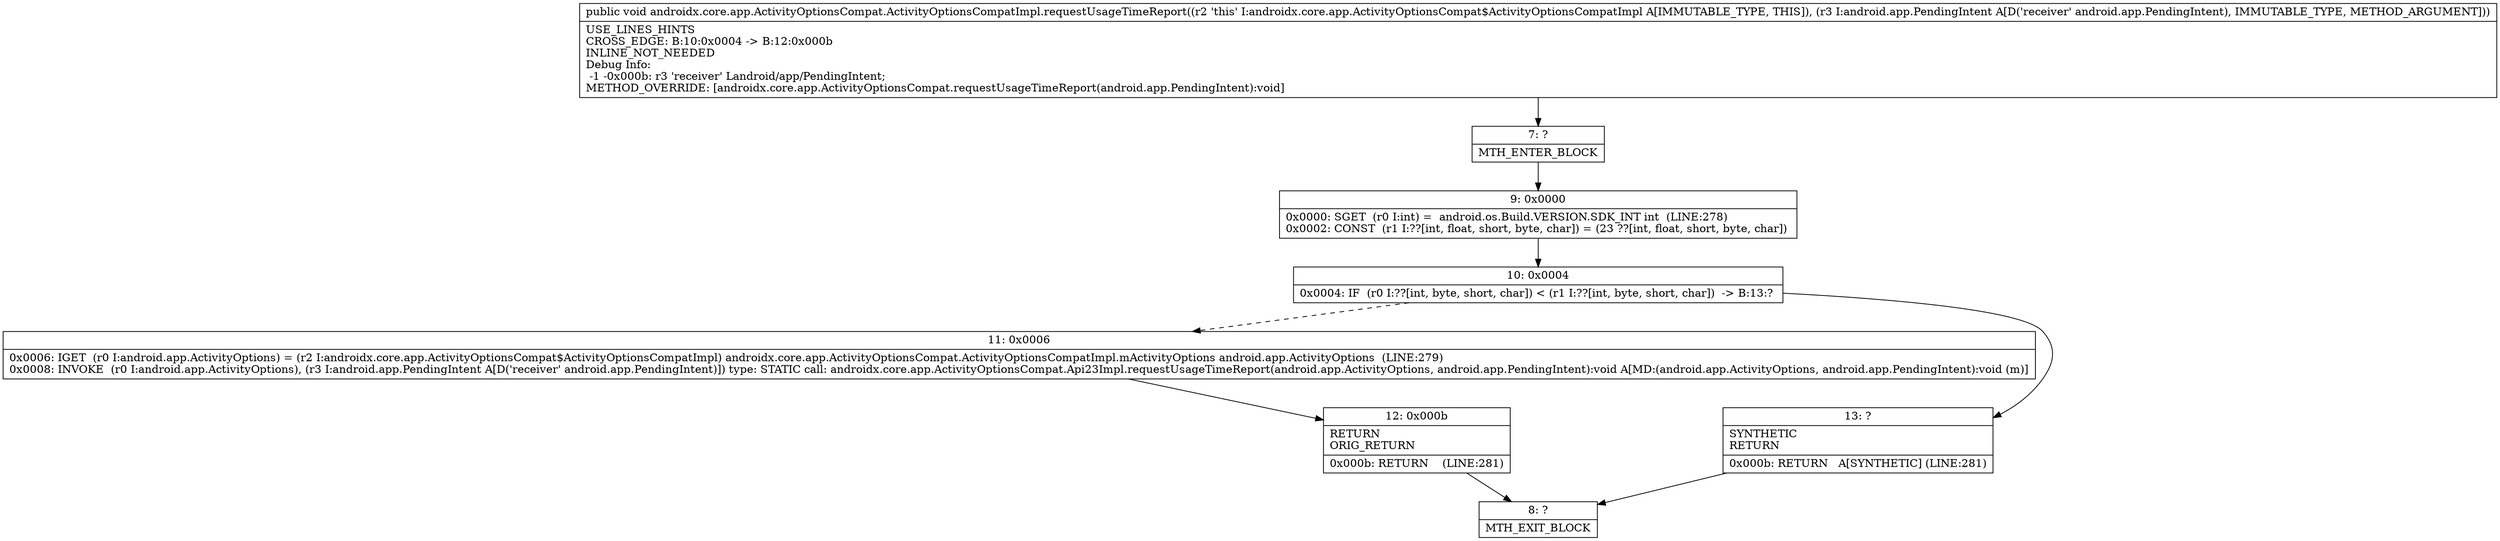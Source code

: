 digraph "CFG forandroidx.core.app.ActivityOptionsCompat.ActivityOptionsCompatImpl.requestUsageTimeReport(Landroid\/app\/PendingIntent;)V" {
Node_7 [shape=record,label="{7\:\ ?|MTH_ENTER_BLOCK\l}"];
Node_9 [shape=record,label="{9\:\ 0x0000|0x0000: SGET  (r0 I:int) =  android.os.Build.VERSION.SDK_INT int  (LINE:278)\l0x0002: CONST  (r1 I:??[int, float, short, byte, char]) = (23 ??[int, float, short, byte, char]) \l}"];
Node_10 [shape=record,label="{10\:\ 0x0004|0x0004: IF  (r0 I:??[int, byte, short, char]) \< (r1 I:??[int, byte, short, char])  \-\> B:13:? \l}"];
Node_11 [shape=record,label="{11\:\ 0x0006|0x0006: IGET  (r0 I:android.app.ActivityOptions) = (r2 I:androidx.core.app.ActivityOptionsCompat$ActivityOptionsCompatImpl) androidx.core.app.ActivityOptionsCompat.ActivityOptionsCompatImpl.mActivityOptions android.app.ActivityOptions  (LINE:279)\l0x0008: INVOKE  (r0 I:android.app.ActivityOptions), (r3 I:android.app.PendingIntent A[D('receiver' android.app.PendingIntent)]) type: STATIC call: androidx.core.app.ActivityOptionsCompat.Api23Impl.requestUsageTimeReport(android.app.ActivityOptions, android.app.PendingIntent):void A[MD:(android.app.ActivityOptions, android.app.PendingIntent):void (m)]\l}"];
Node_12 [shape=record,label="{12\:\ 0x000b|RETURN\lORIG_RETURN\l|0x000b: RETURN    (LINE:281)\l}"];
Node_8 [shape=record,label="{8\:\ ?|MTH_EXIT_BLOCK\l}"];
Node_13 [shape=record,label="{13\:\ ?|SYNTHETIC\lRETURN\l|0x000b: RETURN   A[SYNTHETIC] (LINE:281)\l}"];
MethodNode[shape=record,label="{public void androidx.core.app.ActivityOptionsCompat.ActivityOptionsCompatImpl.requestUsageTimeReport((r2 'this' I:androidx.core.app.ActivityOptionsCompat$ActivityOptionsCompatImpl A[IMMUTABLE_TYPE, THIS]), (r3 I:android.app.PendingIntent A[D('receiver' android.app.PendingIntent), IMMUTABLE_TYPE, METHOD_ARGUMENT]))  | USE_LINES_HINTS\lCROSS_EDGE: B:10:0x0004 \-\> B:12:0x000b\lINLINE_NOT_NEEDED\lDebug Info:\l  \-1 \-0x000b: r3 'receiver' Landroid\/app\/PendingIntent;\lMETHOD_OVERRIDE: [androidx.core.app.ActivityOptionsCompat.requestUsageTimeReport(android.app.PendingIntent):void]\l}"];
MethodNode -> Node_7;Node_7 -> Node_9;
Node_9 -> Node_10;
Node_10 -> Node_11[style=dashed];
Node_10 -> Node_13;
Node_11 -> Node_12;
Node_12 -> Node_8;
Node_13 -> Node_8;
}

